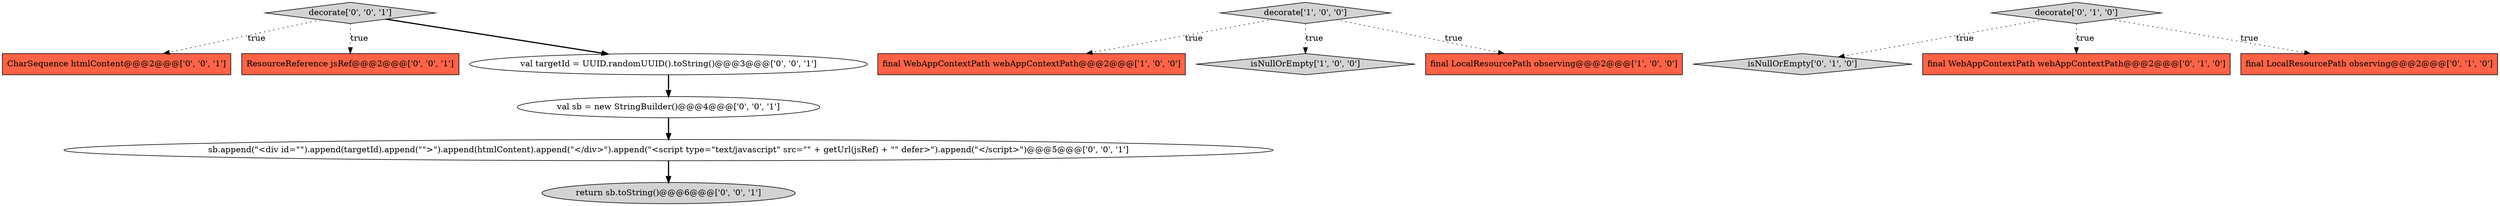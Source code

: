 digraph {
8 [style = filled, label = "decorate['0', '0', '1']", fillcolor = lightgray, shape = diamond image = "AAA0AAABBB3BBB"];
2 [style = filled, label = "final WebAppContextPath webAppContextPath@@@2@@@['1', '0', '0']", fillcolor = tomato, shape = box image = "AAA0AAABBB1BBB"];
6 [style = filled, label = "isNullOrEmpty['0', '1', '0']", fillcolor = lightgray, shape = diamond image = "AAA0AAABBB2BBB"];
13 [style = filled, label = "val sb = new StringBuilder()@@@4@@@['0', '0', '1']", fillcolor = white, shape = ellipse image = "AAA0AAABBB3BBB"];
7 [style = filled, label = "decorate['0', '1', '0']", fillcolor = lightgray, shape = diamond image = "AAA0AAABBB2BBB"];
5 [style = filled, label = "final WebAppContextPath webAppContextPath@@@2@@@['0', '1', '0']", fillcolor = tomato, shape = box image = "AAA0AAABBB2BBB"];
4 [style = filled, label = "final LocalResourcePath observing@@@2@@@['0', '1', '0']", fillcolor = tomato, shape = box image = "AAA0AAABBB2BBB"];
10 [style = filled, label = "CharSequence htmlContent@@@2@@@['0', '0', '1']", fillcolor = tomato, shape = box image = "AAA0AAABBB3BBB"];
11 [style = filled, label = "sb.append(\"<div id=\"\").append(targetId).append(\"\">\").append(htmlContent).append(\"</div>\").append(\"<script type=\"text/javascript\" src=\"\" + getUrl(jsRef) + \"\" defer>\").append(\"</script>\")@@@5@@@['0', '0', '1']", fillcolor = white, shape = ellipse image = "AAA0AAABBB3BBB"];
14 [style = filled, label = "ResourceReference jsRef@@@2@@@['0', '0', '1']", fillcolor = tomato, shape = box image = "AAA0AAABBB3BBB"];
0 [style = filled, label = "decorate['1', '0', '0']", fillcolor = lightgray, shape = diamond image = "AAA0AAABBB1BBB"];
1 [style = filled, label = "isNullOrEmpty['1', '0', '0']", fillcolor = lightgray, shape = diamond image = "AAA0AAABBB1BBB"];
12 [style = filled, label = "return sb.toString()@@@6@@@['0', '0', '1']", fillcolor = lightgray, shape = ellipse image = "AAA0AAABBB3BBB"];
9 [style = filled, label = "val targetId = UUID.randomUUID().toString()@@@3@@@['0', '0', '1']", fillcolor = white, shape = ellipse image = "AAA0AAABBB3BBB"];
3 [style = filled, label = "final LocalResourcePath observing@@@2@@@['1', '0', '0']", fillcolor = tomato, shape = box image = "AAA0AAABBB1BBB"];
0->2 [style = dotted, label="true"];
8->10 [style = dotted, label="true"];
8->14 [style = dotted, label="true"];
9->13 [style = bold, label=""];
0->3 [style = dotted, label="true"];
13->11 [style = bold, label=""];
0->1 [style = dotted, label="true"];
7->4 [style = dotted, label="true"];
8->9 [style = bold, label=""];
11->12 [style = bold, label=""];
7->5 [style = dotted, label="true"];
7->6 [style = dotted, label="true"];
}
